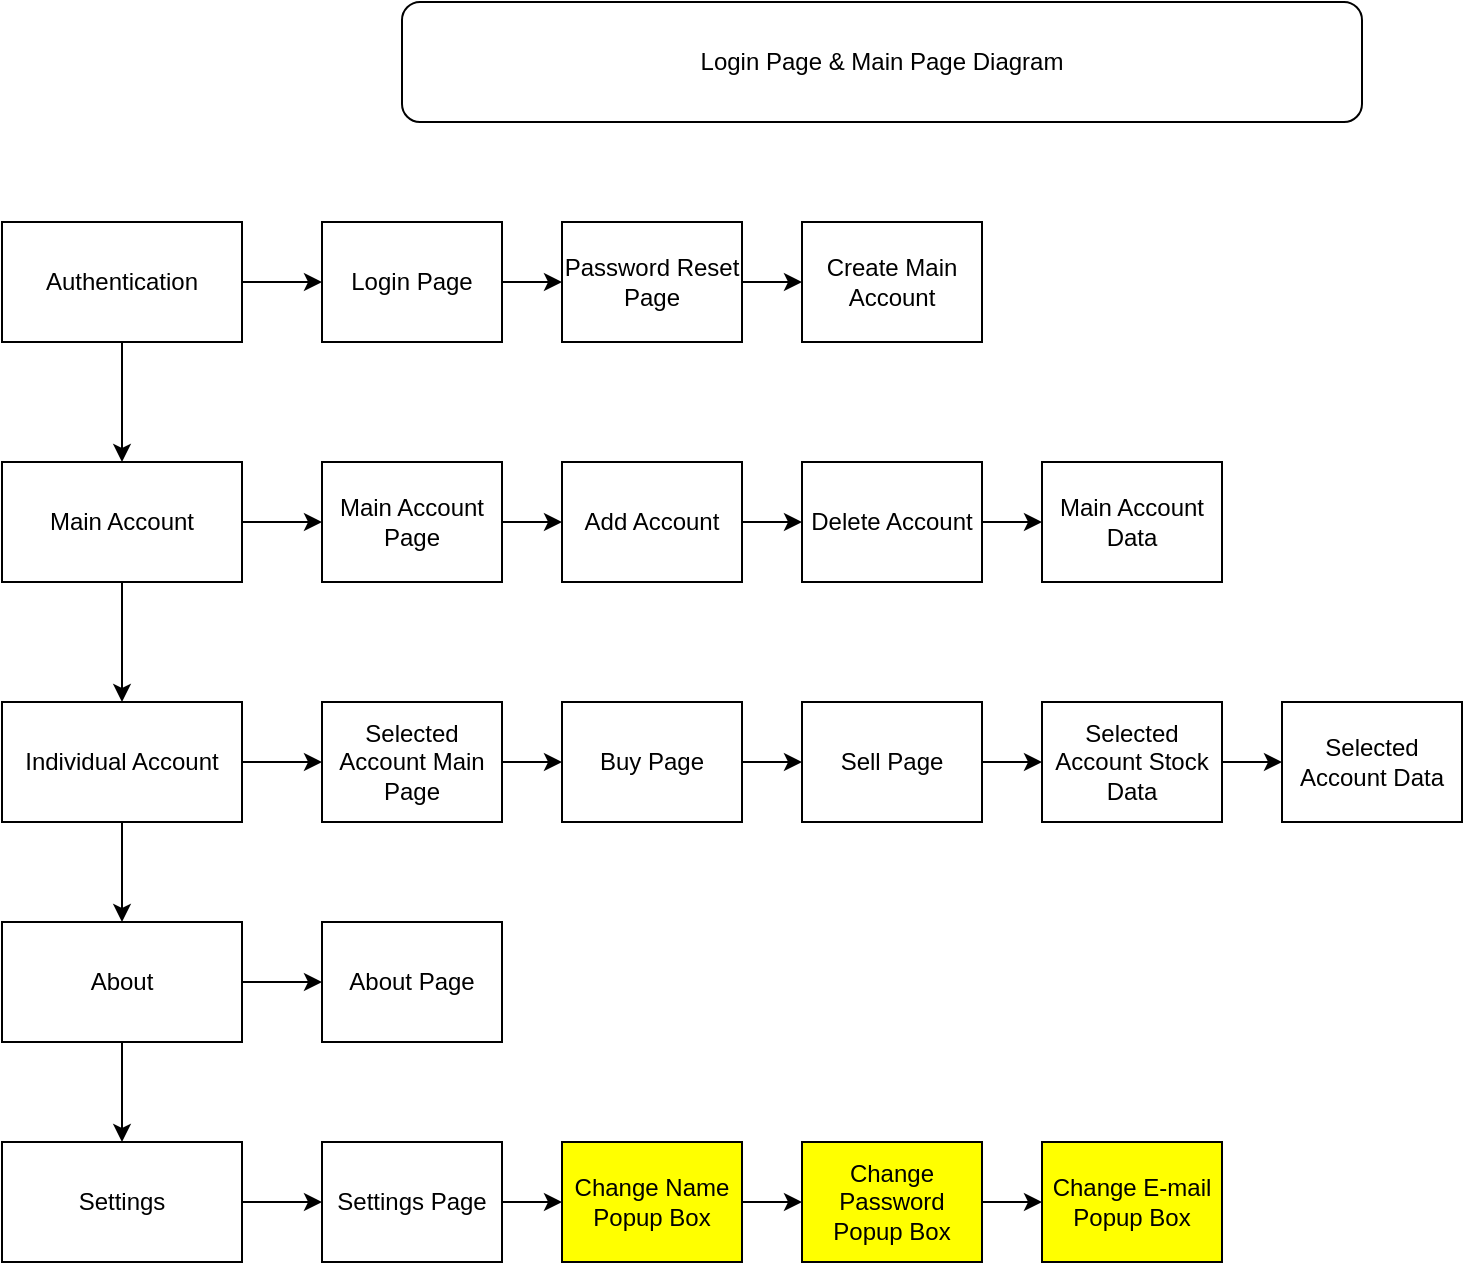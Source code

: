 <mxfile version="13.6.6" type="device"><diagram id="A9jE72Ago-2uSqhhk9bL" name="Page-1"><mxGraphModel dx="1108" dy="482" grid="1" gridSize="10" guides="1" tooltips="1" connect="1" arrows="1" fold="1" page="1" pageScale="1" pageWidth="850" pageHeight="1100" math="0" shadow="0"><root><mxCell id="0"/><mxCell id="1" parent="0"/><mxCell id="ZJbSawVp3E9QiS4YXIVs-10" style="edgeStyle=orthogonalEdgeStyle;rounded=0;orthogonalLoop=1;jettySize=auto;html=1;exitX=0.5;exitY=1;exitDx=0;exitDy=0;entryX=0.5;entryY=0;entryDx=0;entryDy=0;" parent="1" source="ZJbSawVp3E9QiS4YXIVs-1" target="ZJbSawVp3E9QiS4YXIVs-2" edge="1"><mxGeometry relative="1" as="geometry"/></mxCell><mxCell id="ZJbSawVp3E9QiS4YXIVs-19" style="edgeStyle=orthogonalEdgeStyle;rounded=0;orthogonalLoop=1;jettySize=auto;html=1;exitX=1;exitY=0.5;exitDx=0;exitDy=0;entryX=0;entryY=0.5;entryDx=0;entryDy=0;" parent="1" source="ZJbSawVp3E9QiS4YXIVs-1" target="ZJbSawVp3E9QiS4YXIVs-17" edge="1"><mxGeometry relative="1" as="geometry"/></mxCell><mxCell id="ZJbSawVp3E9QiS4YXIVs-1" value="Authentication" style="rounded=0;whiteSpace=wrap;html=1;" parent="1" vertex="1"><mxGeometry y="130" width="120" height="60" as="geometry"/></mxCell><mxCell id="ZJbSawVp3E9QiS4YXIVs-11" style="edgeStyle=orthogonalEdgeStyle;rounded=0;orthogonalLoop=1;jettySize=auto;html=1;exitX=0.5;exitY=1;exitDx=0;exitDy=0;entryX=0.5;entryY=0;entryDx=0;entryDy=0;" parent="1" source="ZJbSawVp3E9QiS4YXIVs-2" target="ZJbSawVp3E9QiS4YXIVs-3" edge="1"><mxGeometry relative="1" as="geometry"/></mxCell><mxCell id="-6sbW692izH-ywSXnSRz-10" value="" style="edgeStyle=orthogonalEdgeStyle;rounded=0;orthogonalLoop=1;jettySize=auto;html=1;" edge="1" parent="1" source="ZJbSawVp3E9QiS4YXIVs-2" target="-6sbW692izH-ywSXnSRz-9"><mxGeometry relative="1" as="geometry"/></mxCell><mxCell id="ZJbSawVp3E9QiS4YXIVs-2" value="Main Account" style="rounded=0;whiteSpace=wrap;html=1;" parent="1" vertex="1"><mxGeometry y="250" width="120" height="60" as="geometry"/></mxCell><mxCell id="-6sbW692izH-ywSXnSRz-17" value="" style="edgeStyle=orthogonalEdgeStyle;rounded=0;orthogonalLoop=1;jettySize=auto;html=1;" edge="1" parent="1" source="ZJbSawVp3E9QiS4YXIVs-3" target="ZJbSawVp3E9QiS4YXIVs-5"><mxGeometry relative="1" as="geometry"/></mxCell><mxCell id="-6sbW692izH-ywSXnSRz-22" value="" style="edgeStyle=orthogonalEdgeStyle;rounded=0;orthogonalLoop=1;jettySize=auto;html=1;" edge="1" parent="1" source="ZJbSawVp3E9QiS4YXIVs-3" target="-6sbW692izH-ywSXnSRz-21"><mxGeometry relative="1" as="geometry"/></mxCell><mxCell id="ZJbSawVp3E9QiS4YXIVs-3" value="Individual Account" style="rounded=0;whiteSpace=wrap;html=1;" parent="1" vertex="1"><mxGeometry y="370" width="120" height="60" as="geometry"/></mxCell><mxCell id="-6sbW692izH-ywSXnSRz-19" value="" style="edgeStyle=orthogonalEdgeStyle;rounded=0;orthogonalLoop=1;jettySize=auto;html=1;" edge="1" parent="1" source="ZJbSawVp3E9QiS4YXIVs-5" target="-6sbW692izH-ywSXnSRz-18"><mxGeometry relative="1" as="geometry"/></mxCell><mxCell id="-6sbW692izH-ywSXnSRz-28" value="" style="edgeStyle=orthogonalEdgeStyle;rounded=0;orthogonalLoop=1;jettySize=auto;html=1;" edge="1" parent="1" source="ZJbSawVp3E9QiS4YXIVs-5" target="-6sbW692izH-ywSXnSRz-27"><mxGeometry relative="1" as="geometry"/></mxCell><mxCell id="ZJbSawVp3E9QiS4YXIVs-5" value="About" style="rounded=0;whiteSpace=wrap;html=1;" parent="1" vertex="1"><mxGeometry y="480" width="120" height="60" as="geometry"/></mxCell><mxCell id="ZJbSawVp3E9QiS4YXIVs-20" style="edgeStyle=orthogonalEdgeStyle;rounded=0;orthogonalLoop=1;jettySize=auto;html=1;exitX=1;exitY=0.5;exitDx=0;exitDy=0;entryX=0;entryY=0.5;entryDx=0;entryDy=0;" parent="1" source="ZJbSawVp3E9QiS4YXIVs-17" target="ZJbSawVp3E9QiS4YXIVs-18" edge="1"><mxGeometry relative="1" as="geometry"/></mxCell><mxCell id="ZJbSawVp3E9QiS4YXIVs-17" value="Login Page" style="rounded=0;whiteSpace=wrap;html=1;" parent="1" vertex="1"><mxGeometry x="160" y="130" width="90" height="60" as="geometry"/></mxCell><mxCell id="-6sbW692izH-ywSXnSRz-2" style="edgeStyle=orthogonalEdgeStyle;rounded=0;orthogonalLoop=1;jettySize=auto;html=1;exitX=1;exitY=0.5;exitDx=0;exitDy=0;entryX=0;entryY=0.5;entryDx=0;entryDy=0;" edge="1" parent="1" source="ZJbSawVp3E9QiS4YXIVs-18" target="-6sbW692izH-ywSXnSRz-1"><mxGeometry relative="1" as="geometry"/></mxCell><mxCell id="ZJbSawVp3E9QiS4YXIVs-18" value="Password Reset Page" style="rounded=0;whiteSpace=wrap;html=1;" parent="1" vertex="1"><mxGeometry x="280" y="130" width="90" height="60" as="geometry"/></mxCell><mxCell id="ZJbSawVp3E9QiS4YXIVs-24" style="edgeStyle=orthogonalEdgeStyle;rounded=0;orthogonalLoop=1;jettySize=auto;html=1;exitX=1;exitY=0.5;exitDx=0;exitDy=0;entryX=0;entryY=0.5;entryDx=0;entryDy=0;" parent="1" source="ZJbSawVp3E9QiS4YXIVs-21" target="ZJbSawVp3E9QiS4YXIVs-22" edge="1"><mxGeometry relative="1" as="geometry"/></mxCell><mxCell id="ZJbSawVp3E9QiS4YXIVs-21" value="Add Account" style="rounded=0;whiteSpace=wrap;html=1;" parent="1" vertex="1"><mxGeometry x="280" y="250" width="90" height="60" as="geometry"/></mxCell><mxCell id="-6sbW692izH-ywSXnSRz-4" value="" style="edgeStyle=orthogonalEdgeStyle;rounded=0;orthogonalLoop=1;jettySize=auto;html=1;" edge="1" parent="1" source="ZJbSawVp3E9QiS4YXIVs-22" target="-6sbW692izH-ywSXnSRz-3"><mxGeometry relative="1" as="geometry"/></mxCell><mxCell id="ZJbSawVp3E9QiS4YXIVs-22" value="Delete Account" style="rounded=0;whiteSpace=wrap;html=1;" parent="1" vertex="1"><mxGeometry x="400" y="250" width="90" height="60" as="geometry"/></mxCell><mxCell id="ZJbSawVp3E9QiS4YXIVs-33" style="edgeStyle=orthogonalEdgeStyle;rounded=0;orthogonalLoop=1;jettySize=auto;html=1;exitX=1;exitY=0.5;exitDx=0;exitDy=0;entryX=0;entryY=0.5;entryDx=0;entryDy=0;" parent="1" source="ZJbSawVp3E9QiS4YXIVs-26" target="ZJbSawVp3E9QiS4YXIVs-27" edge="1"><mxGeometry relative="1" as="geometry"/></mxCell><mxCell id="ZJbSawVp3E9QiS4YXIVs-26" value="Buy Page" style="rounded=0;whiteSpace=wrap;html=1;" parent="1" vertex="1"><mxGeometry x="280" y="370" width="90" height="60" as="geometry"/></mxCell><mxCell id="-6sbW692izH-ywSXnSRz-20" value="" style="edgeStyle=orthogonalEdgeStyle;rounded=0;orthogonalLoop=1;jettySize=auto;html=1;" edge="1" parent="1" source="ZJbSawVp3E9QiS4YXIVs-27" target="-6sbW692izH-ywSXnSRz-13"><mxGeometry relative="1" as="geometry"/></mxCell><mxCell id="ZJbSawVp3E9QiS4YXIVs-27" value="Sell Page" style="rounded=0;whiteSpace=wrap;html=1;" parent="1" vertex="1"><mxGeometry x="400" y="370" width="90" height="60" as="geometry"/></mxCell><mxCell id="ZJbSawVp3E9QiS4YXIVs-50" value="Login Page &amp;amp; Main Page Diagram" style="rounded=1;whiteSpace=wrap;html=1;" parent="1" vertex="1"><mxGeometry x="200" y="20" width="480" height="60" as="geometry"/></mxCell><mxCell id="-6sbW692izH-ywSXnSRz-1" value="Create Main Account" style="rounded=0;whiteSpace=wrap;html=1;" vertex="1" parent="1"><mxGeometry x="400" y="130" width="90" height="60" as="geometry"/></mxCell><mxCell id="-6sbW692izH-ywSXnSRz-3" value="Main Account Data" style="rounded=0;whiteSpace=wrap;html=1;" vertex="1" parent="1"><mxGeometry x="520" y="250" width="90" height="60" as="geometry"/></mxCell><mxCell id="-6sbW692izH-ywSXnSRz-11" value="" style="edgeStyle=orthogonalEdgeStyle;rounded=0;orthogonalLoop=1;jettySize=auto;html=1;" edge="1" parent="1" source="-6sbW692izH-ywSXnSRz-9" target="ZJbSawVp3E9QiS4YXIVs-21"><mxGeometry relative="1" as="geometry"/></mxCell><mxCell id="-6sbW692izH-ywSXnSRz-9" value="Main Account Page" style="rounded=0;whiteSpace=wrap;html=1;" vertex="1" parent="1"><mxGeometry x="160" y="250" width="90" height="60" as="geometry"/></mxCell><mxCell id="-6sbW692izH-ywSXnSRz-16" value="" style="edgeStyle=orthogonalEdgeStyle;rounded=0;orthogonalLoop=1;jettySize=auto;html=1;" edge="1" parent="1" source="-6sbW692izH-ywSXnSRz-13" target="-6sbW692izH-ywSXnSRz-15"><mxGeometry relative="1" as="geometry"/></mxCell><mxCell id="-6sbW692izH-ywSXnSRz-13" value="Selected Account Stock Data" style="rounded=0;whiteSpace=wrap;html=1;" vertex="1" parent="1"><mxGeometry x="520" y="370" width="90" height="60" as="geometry"/></mxCell><mxCell id="-6sbW692izH-ywSXnSRz-15" value="Selected Account Data" style="rounded=0;whiteSpace=wrap;html=1;" vertex="1" parent="1"><mxGeometry x="640" y="370" width="90" height="60" as="geometry"/></mxCell><mxCell id="-6sbW692izH-ywSXnSRz-30" value="" style="edgeStyle=orthogonalEdgeStyle;rounded=0;orthogonalLoop=1;jettySize=auto;html=1;" edge="1" parent="1" source="-6sbW692izH-ywSXnSRz-18" target="-6sbW692izH-ywSXnSRz-29"><mxGeometry relative="1" as="geometry"/></mxCell><mxCell id="-6sbW692izH-ywSXnSRz-18" value="Settings" style="rounded=0;whiteSpace=wrap;html=1;" vertex="1" parent="1"><mxGeometry y="590" width="120" height="60" as="geometry"/></mxCell><mxCell id="-6sbW692izH-ywSXnSRz-37" value="" style="edgeStyle=orthogonalEdgeStyle;rounded=0;orthogonalLoop=1;jettySize=auto;html=1;" edge="1" parent="1" source="-6sbW692izH-ywSXnSRz-21" target="ZJbSawVp3E9QiS4YXIVs-26"><mxGeometry relative="1" as="geometry"/></mxCell><mxCell id="-6sbW692izH-ywSXnSRz-21" value="Selected Account Main Page" style="rounded=0;whiteSpace=wrap;html=1;" vertex="1" parent="1"><mxGeometry x="160" y="370" width="90" height="60" as="geometry"/></mxCell><mxCell id="-6sbW692izH-ywSXnSRz-27" value="About Page" style="rounded=0;whiteSpace=wrap;html=1;" vertex="1" parent="1"><mxGeometry x="160" y="480" width="90" height="60" as="geometry"/></mxCell><mxCell id="-6sbW692izH-ywSXnSRz-32" value="" style="edgeStyle=orthogonalEdgeStyle;rounded=0;orthogonalLoop=1;jettySize=auto;html=1;" edge="1" parent="1" source="-6sbW692izH-ywSXnSRz-29" target="-6sbW692izH-ywSXnSRz-31"><mxGeometry relative="1" as="geometry"/></mxCell><mxCell id="-6sbW692izH-ywSXnSRz-29" value="Settings Page" style="rounded=0;whiteSpace=wrap;html=1;" vertex="1" parent="1"><mxGeometry x="160" y="590" width="90" height="60" as="geometry"/></mxCell><mxCell id="-6sbW692izH-ywSXnSRz-35" value="" style="edgeStyle=orthogonalEdgeStyle;rounded=0;orthogonalLoop=1;jettySize=auto;html=1;" edge="1" parent="1" source="-6sbW692izH-ywSXnSRz-31" target="-6sbW692izH-ywSXnSRz-33"><mxGeometry relative="1" as="geometry"/></mxCell><mxCell id="-6sbW692izH-ywSXnSRz-31" value="Change Name Popup Box" style="rounded=0;whiteSpace=wrap;html=1;fillColor=#FFFF00;" vertex="1" parent="1"><mxGeometry x="280" y="590" width="90" height="60" as="geometry"/></mxCell><mxCell id="-6sbW692izH-ywSXnSRz-36" value="" style="edgeStyle=orthogonalEdgeStyle;rounded=0;orthogonalLoop=1;jettySize=auto;html=1;" edge="1" parent="1" source="-6sbW692izH-ywSXnSRz-33" target="-6sbW692izH-ywSXnSRz-34"><mxGeometry relative="1" as="geometry"/></mxCell><mxCell id="-6sbW692izH-ywSXnSRz-33" value="Change Password Popup Box" style="rounded=0;whiteSpace=wrap;html=1;fillColor=#FFFF00;" vertex="1" parent="1"><mxGeometry x="400" y="590" width="90" height="60" as="geometry"/></mxCell><mxCell id="-6sbW692izH-ywSXnSRz-34" value="Change E-mail Popup Box" style="rounded=0;whiteSpace=wrap;html=1;fillColor=#FFFF00;" vertex="1" parent="1"><mxGeometry x="520" y="590" width="90" height="60" as="geometry"/></mxCell></root></mxGraphModel></diagram></mxfile>